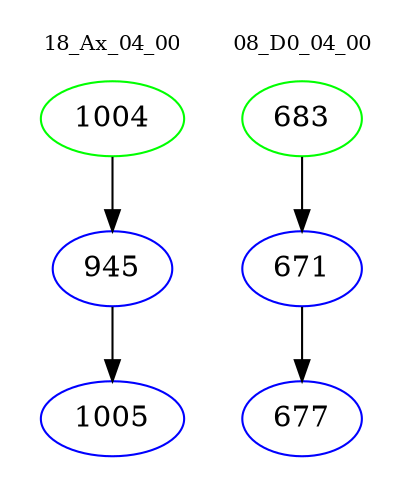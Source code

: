 digraph{
subgraph cluster_0 {
color = white
label = "18_Ax_04_00";
fontsize=10;
T0_1004 [label="1004", color="green"]
T0_1004 -> T0_945 [color="black"]
T0_945 [label="945", color="blue"]
T0_945 -> T0_1005 [color="black"]
T0_1005 [label="1005", color="blue"]
}
subgraph cluster_1 {
color = white
label = "08_D0_04_00";
fontsize=10;
T1_683 [label="683", color="green"]
T1_683 -> T1_671 [color="black"]
T1_671 [label="671", color="blue"]
T1_671 -> T1_677 [color="black"]
T1_677 [label="677", color="blue"]
}
}
